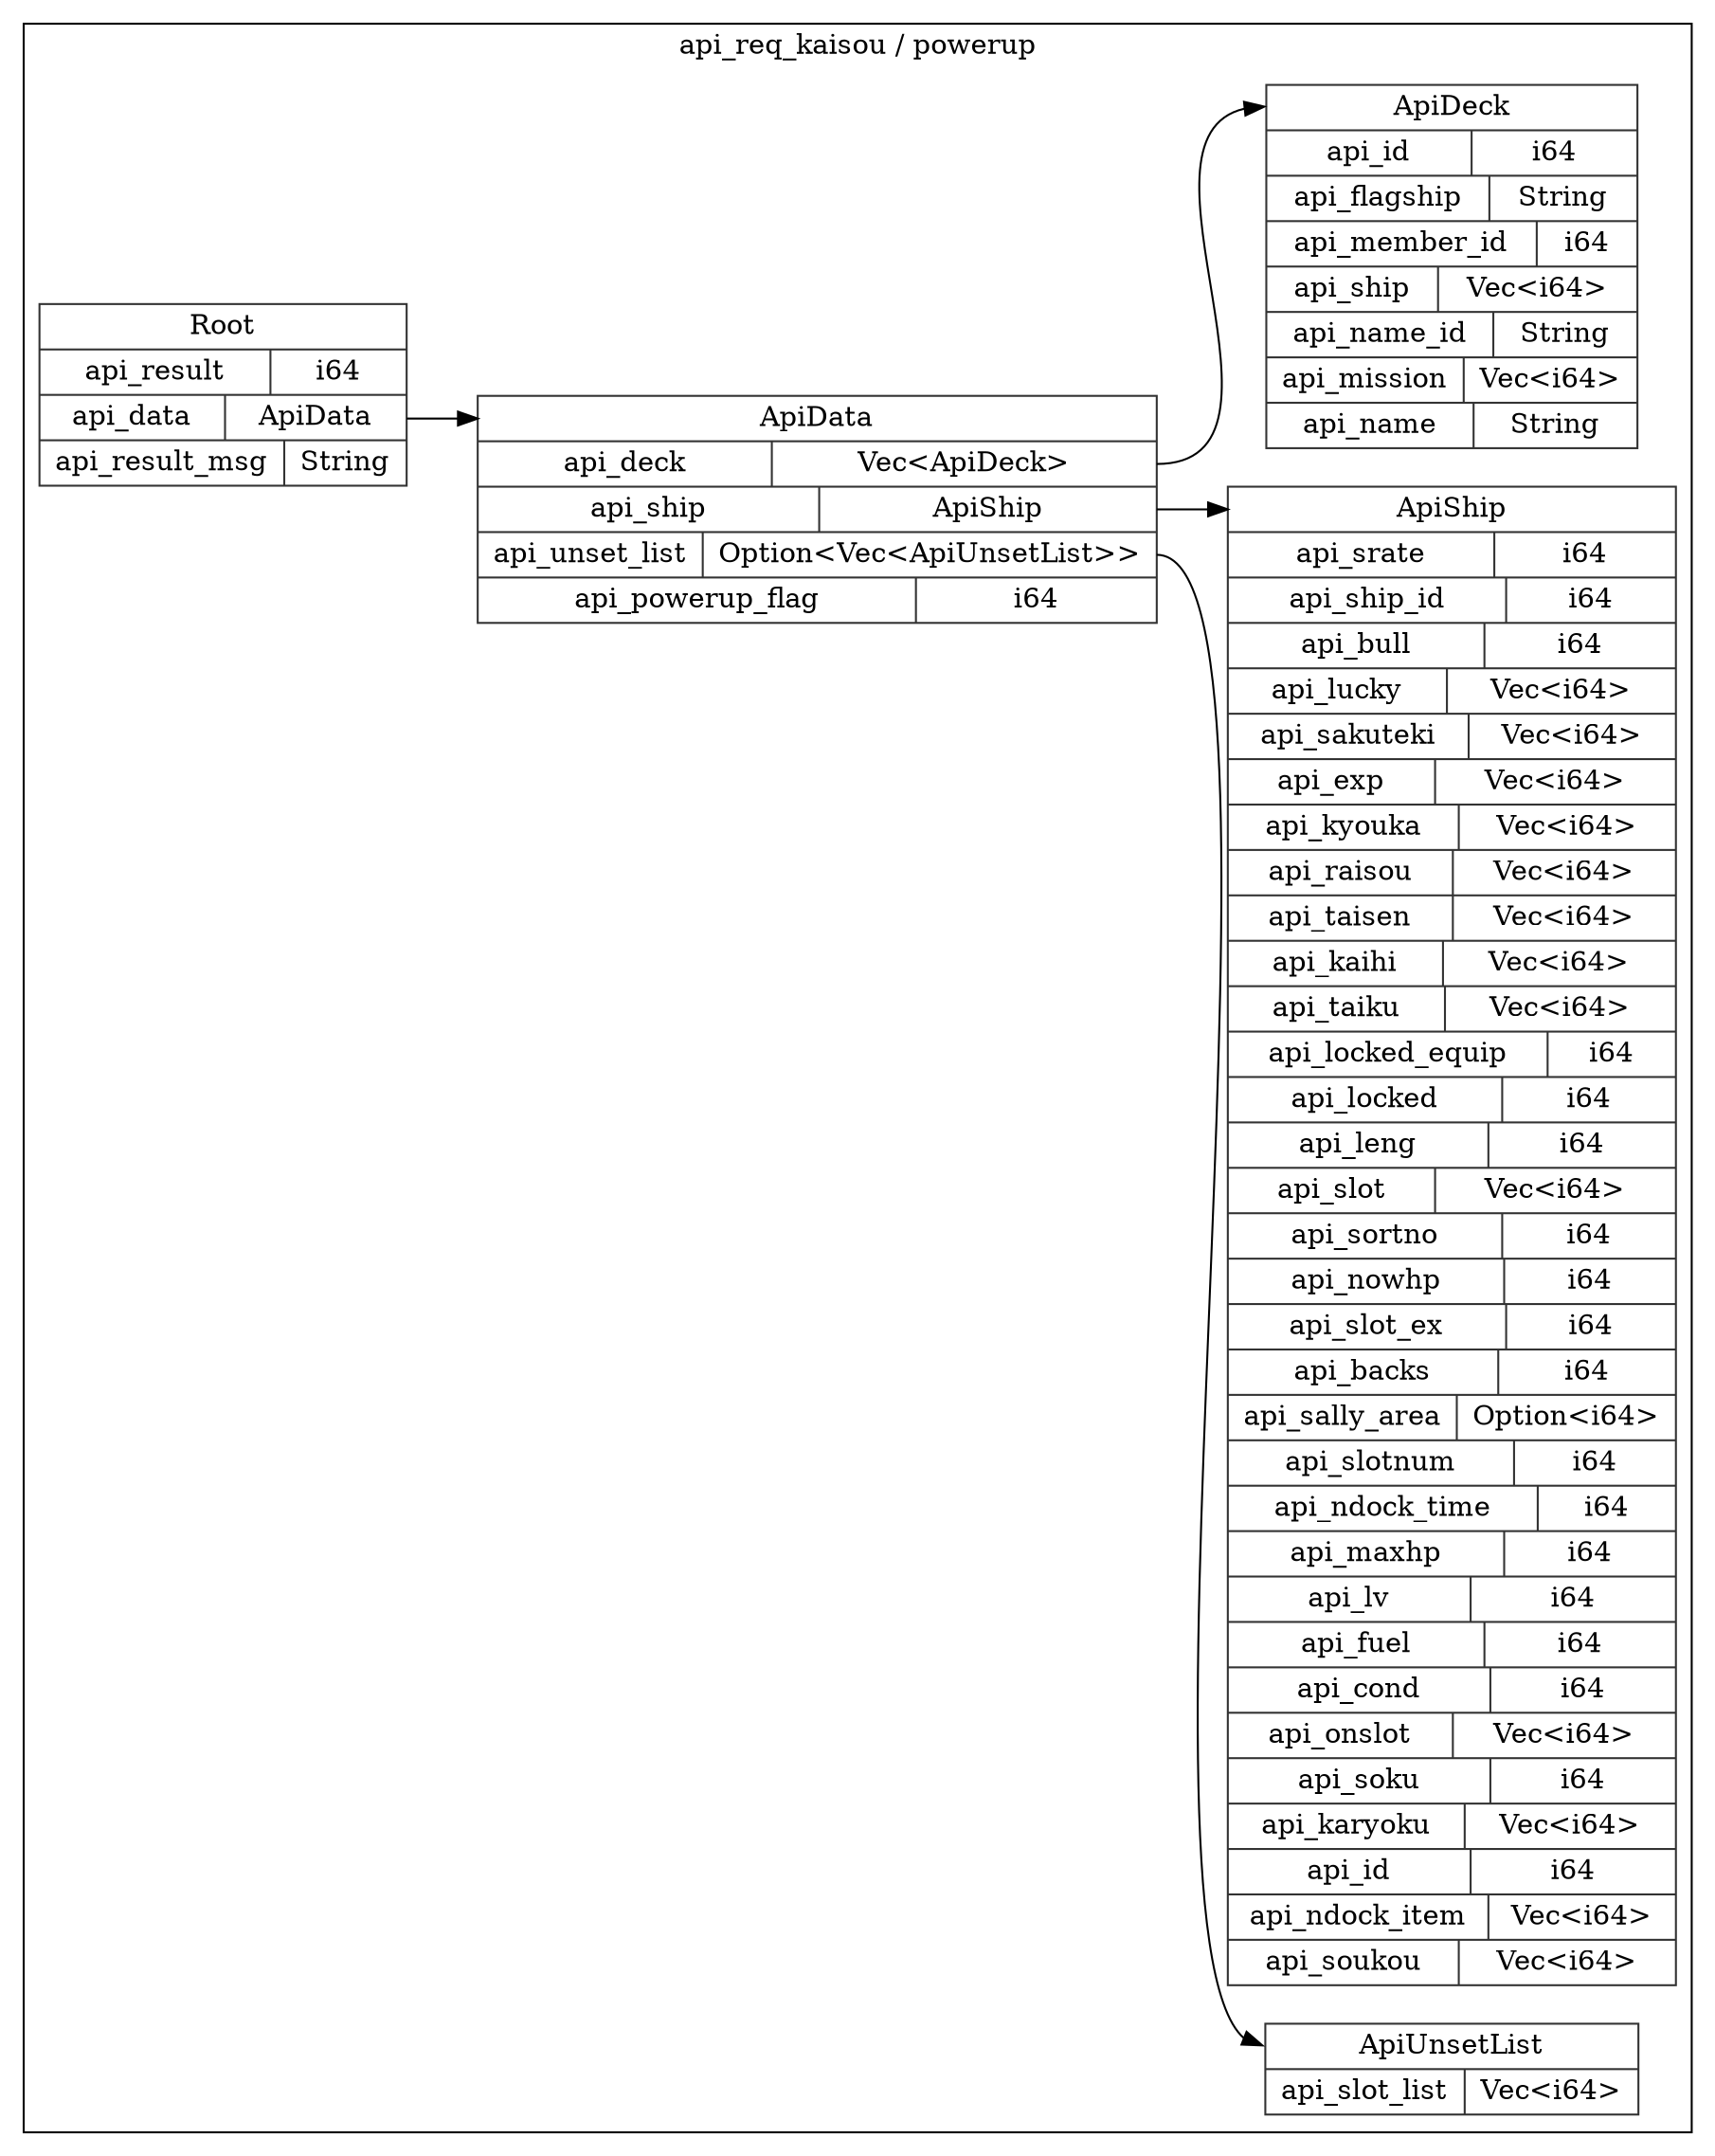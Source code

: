 digraph {
  rankdir=LR;
  subgraph cluster_0 {
    label="api_req_kaisou / powerup";
    node [style="filled", color=white, style="solid", color=gray20];
    api_req_kaisou__powerup__ApiShip [label="<ApiShip> ApiShip  | { api_srate | <api_srate> i64 } | { api_ship_id | <api_ship_id> i64 } | { api_bull | <api_bull> i64 } | { api_lucky | <api_lucky> Vec\<i64\> } | { api_sakuteki | <api_sakuteki> Vec\<i64\> } | { api_exp | <api_exp> Vec\<i64\> } | { api_kyouka | <api_kyouka> Vec\<i64\> } | { api_raisou | <api_raisou> Vec\<i64\> } | { api_taisen | <api_taisen> Vec\<i64\> } | { api_kaihi | <api_kaihi> Vec\<i64\> } | { api_taiku | <api_taiku> Vec\<i64\> } | { api_locked_equip | <api_locked_equip> i64 } | { api_locked | <api_locked> i64 } | { api_leng | <api_leng> i64 } | { api_slot | <api_slot> Vec\<i64\> } | { api_sortno | <api_sortno> i64 } | { api_nowhp | <api_nowhp> i64 } | { api_slot_ex | <api_slot_ex> i64 } | { api_backs | <api_backs> i64 } | { api_sally_area | <api_sally_area> Option\<i64\> } | { api_slotnum | <api_slotnum> i64 } | { api_ndock_time | <api_ndock_time> i64 } | { api_maxhp | <api_maxhp> i64 } | { api_lv | <api_lv> i64 } | { api_fuel | <api_fuel> i64 } | { api_cond | <api_cond> i64 } | { api_onslot | <api_onslot> Vec\<i64\> } | { api_soku | <api_soku> i64 } | { api_karyoku | <api_karyoku> Vec\<i64\> } | { api_id | <api_id> i64 } | { api_ndock_item | <api_ndock_item> Vec\<i64\> } | { api_soukou | <api_soukou> Vec\<i64\> }", shape=record];
    api_req_kaisou__powerup__ApiDeck [label="<ApiDeck> ApiDeck  | { api_id | <api_id> i64 } | { api_flagship | <api_flagship> String } | { api_member_id | <api_member_id> i64 } | { api_ship | <api_ship> Vec\<i64\> } | { api_name_id | <api_name_id> String } | { api_mission | <api_mission> Vec\<i64\> } | { api_name | <api_name> String }", shape=record];
    api_req_kaisou__powerup__ApiUnsetList [label="<ApiUnsetList> ApiUnsetList  | { api_slot_list | <api_slot_list> Vec\<i64\> }", shape=record];
    api_req_kaisou__powerup__Root [label="<Root> Root  | { api_result | <api_result> i64 } | { api_data | <api_data> ApiData } | { api_result_msg | <api_result_msg> String }", shape=record];
    api_req_kaisou__powerup__ApiData;
    api_req_kaisou__powerup__Root:api_data:e -> api_req_kaisou__powerup__ApiData:ApiData:w;
    api_req_kaisou__powerup__ApiData [label="<ApiData> ApiData  | { api_deck | <api_deck> Vec\<ApiDeck\> } | { api_ship | <api_ship> ApiShip } | { api_unset_list | <api_unset_list> Option\<Vec\<ApiUnsetList\>\> } | { api_powerup_flag | <api_powerup_flag> i64 }", shape=record];
    api_req_kaisou__powerup__ApiData:api_deck:e -> api_req_kaisou__powerup__ApiDeck:ApiDeck:w;
    api_req_kaisou__powerup__ApiData:api_ship:e -> api_req_kaisou__powerup__ApiShip:ApiShip:w;
    api_req_kaisou__powerup__ApiData:api_unset_list:e -> api_req_kaisou__powerup__ApiUnsetList:ApiUnsetList:w;
  }
}
